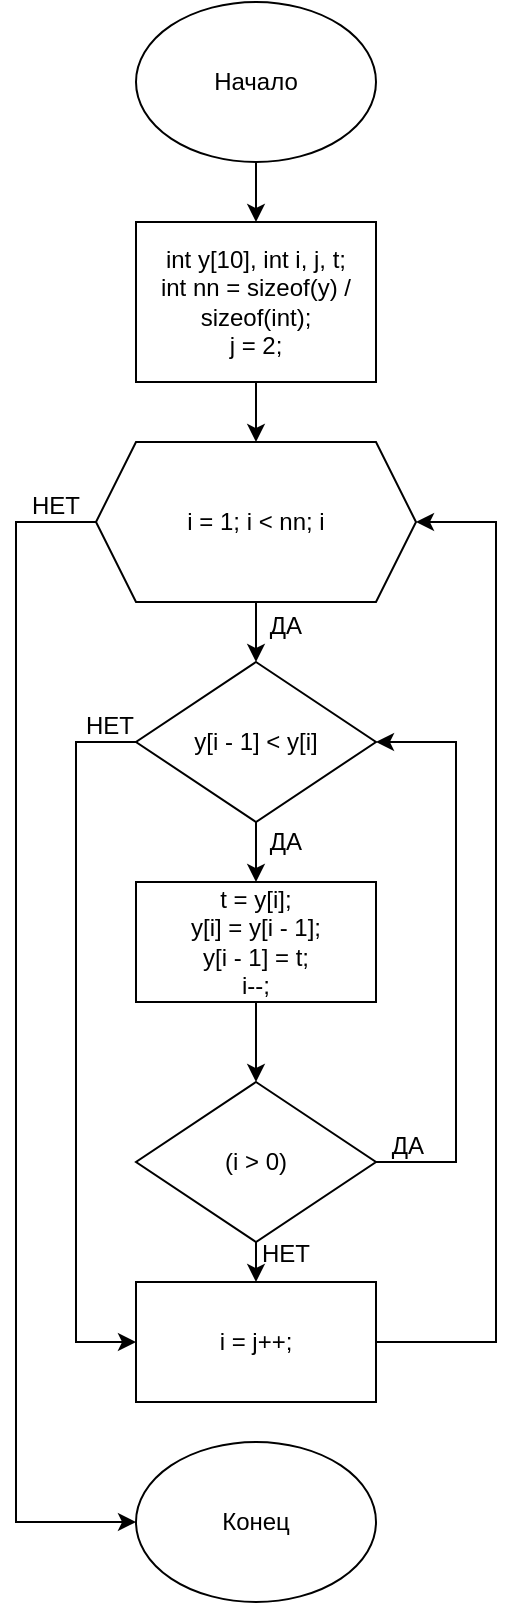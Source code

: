 <mxfile version="14.0.1" type="github">
  <diagram id="x4kDyp667V7Vz_rp1WIJ" name="Page-1">
    <mxGraphModel dx="782" dy="469" grid="1" gridSize="10" guides="1" tooltips="1" connect="1" arrows="1" fold="1" page="1" pageScale="1" pageWidth="827" pageHeight="1169" math="0" shadow="0">
      <root>
        <mxCell id="0" />
        <mxCell id="1" parent="0" />
        <mxCell id="rie95BTHwvW-ylOj8RGJ-9" style="edgeStyle=orthogonalEdgeStyle;rounded=0;orthogonalLoop=1;jettySize=auto;html=1;exitX=0.5;exitY=1;exitDx=0;exitDy=0;entryX=0.5;entryY=0;entryDx=0;entryDy=0;" edge="1" parent="1" source="rie95BTHwvW-ylOj8RGJ-1" target="rie95BTHwvW-ylOj8RGJ-2">
          <mxGeometry relative="1" as="geometry" />
        </mxCell>
        <mxCell id="rie95BTHwvW-ylOj8RGJ-1" value="" style="ellipse;whiteSpace=wrap;html=1;" vertex="1" parent="1">
          <mxGeometry x="280" y="20" width="120" height="80" as="geometry" />
        </mxCell>
        <mxCell id="rie95BTHwvW-ylOj8RGJ-10" style="edgeStyle=orthogonalEdgeStyle;rounded=0;orthogonalLoop=1;jettySize=auto;html=1;exitX=0.5;exitY=1;exitDx=0;exitDy=0;entryX=0.5;entryY=0;entryDx=0;entryDy=0;" edge="1" parent="1" source="rie95BTHwvW-ylOj8RGJ-2" target="rie95BTHwvW-ylOj8RGJ-3">
          <mxGeometry relative="1" as="geometry" />
        </mxCell>
        <mxCell id="rie95BTHwvW-ylOj8RGJ-2" value="" style="rounded=0;whiteSpace=wrap;html=1;" vertex="1" parent="1">
          <mxGeometry x="280" y="130" width="120" height="80" as="geometry" />
        </mxCell>
        <mxCell id="rie95BTHwvW-ylOj8RGJ-11" style="edgeStyle=orthogonalEdgeStyle;rounded=0;orthogonalLoop=1;jettySize=auto;html=1;exitX=0.5;exitY=1;exitDx=0;exitDy=0;entryX=0.5;entryY=0;entryDx=0;entryDy=0;" edge="1" parent="1" source="rie95BTHwvW-ylOj8RGJ-3" target="rie95BTHwvW-ylOj8RGJ-4">
          <mxGeometry relative="1" as="geometry" />
        </mxCell>
        <mxCell id="rie95BTHwvW-ylOj8RGJ-14" style="edgeStyle=orthogonalEdgeStyle;rounded=0;orthogonalLoop=1;jettySize=auto;html=1;exitX=0;exitY=0.5;exitDx=0;exitDy=0;entryX=0;entryY=0.5;entryDx=0;entryDy=0;" edge="1" parent="1" source="rie95BTHwvW-ylOj8RGJ-3" target="rie95BTHwvW-ylOj8RGJ-8">
          <mxGeometry relative="1" as="geometry">
            <Array as="points">
              <mxPoint x="220" y="280" />
              <mxPoint x="220" y="780" />
            </Array>
          </mxGeometry>
        </mxCell>
        <mxCell id="rie95BTHwvW-ylOj8RGJ-3" value="" style="shape=hexagon;perimeter=hexagonPerimeter2;whiteSpace=wrap;html=1;fixedSize=1;" vertex="1" parent="1">
          <mxGeometry x="260" y="240" width="160" height="80" as="geometry" />
        </mxCell>
        <mxCell id="rie95BTHwvW-ylOj8RGJ-12" style="edgeStyle=orthogonalEdgeStyle;rounded=0;orthogonalLoop=1;jettySize=auto;html=1;exitX=0.5;exitY=1;exitDx=0;exitDy=0;entryX=0.5;entryY=0;entryDx=0;entryDy=0;" edge="1" parent="1" source="rie95BTHwvW-ylOj8RGJ-4" target="rie95BTHwvW-ylOj8RGJ-5">
          <mxGeometry relative="1" as="geometry" />
        </mxCell>
        <mxCell id="rie95BTHwvW-ylOj8RGJ-15" style="edgeStyle=orthogonalEdgeStyle;rounded=0;orthogonalLoop=1;jettySize=auto;html=1;exitX=0;exitY=0.5;exitDx=0;exitDy=0;entryX=0;entryY=0.5;entryDx=0;entryDy=0;" edge="1" parent="1" source="rie95BTHwvW-ylOj8RGJ-4" target="rie95BTHwvW-ylOj8RGJ-7">
          <mxGeometry relative="1" as="geometry">
            <Array as="points">
              <mxPoint x="250" y="390" />
              <mxPoint x="250" y="690" />
            </Array>
          </mxGeometry>
        </mxCell>
        <mxCell id="rie95BTHwvW-ylOj8RGJ-4" value="" style="rhombus;whiteSpace=wrap;html=1;" vertex="1" parent="1">
          <mxGeometry x="280" y="350" width="120" height="80" as="geometry" />
        </mxCell>
        <mxCell id="rie95BTHwvW-ylOj8RGJ-13" style="edgeStyle=orthogonalEdgeStyle;rounded=0;orthogonalLoop=1;jettySize=auto;html=1;exitX=0.5;exitY=1;exitDx=0;exitDy=0;entryX=0.5;entryY=0;entryDx=0;entryDy=0;" edge="1" parent="1" source="rie95BTHwvW-ylOj8RGJ-5" target="rie95BTHwvW-ylOj8RGJ-6">
          <mxGeometry relative="1" as="geometry" />
        </mxCell>
        <mxCell id="rie95BTHwvW-ylOj8RGJ-5" value="" style="rounded=0;whiteSpace=wrap;html=1;" vertex="1" parent="1">
          <mxGeometry x="280" y="460" width="120" height="60" as="geometry" />
        </mxCell>
        <mxCell id="rie95BTHwvW-ylOj8RGJ-17" style="edgeStyle=orthogonalEdgeStyle;rounded=0;orthogonalLoop=1;jettySize=auto;html=1;exitX=1;exitY=0.5;exitDx=0;exitDy=0;entryX=1;entryY=0.5;entryDx=0;entryDy=0;" edge="1" parent="1" source="rie95BTHwvW-ylOj8RGJ-6" target="rie95BTHwvW-ylOj8RGJ-4">
          <mxGeometry relative="1" as="geometry">
            <Array as="points">
              <mxPoint x="440" y="600" />
              <mxPoint x="440" y="390" />
            </Array>
          </mxGeometry>
        </mxCell>
        <mxCell id="rie95BTHwvW-ylOj8RGJ-18" style="edgeStyle=orthogonalEdgeStyle;rounded=0;orthogonalLoop=1;jettySize=auto;html=1;exitX=0.5;exitY=1;exitDx=0;exitDy=0;entryX=0.5;entryY=0;entryDx=0;entryDy=0;" edge="1" parent="1" source="rie95BTHwvW-ylOj8RGJ-6" target="rie95BTHwvW-ylOj8RGJ-7">
          <mxGeometry relative="1" as="geometry" />
        </mxCell>
        <mxCell id="rie95BTHwvW-ylOj8RGJ-6" value="" style="rhombus;whiteSpace=wrap;html=1;" vertex="1" parent="1">
          <mxGeometry x="280" y="560" width="120" height="80" as="geometry" />
        </mxCell>
        <mxCell id="rie95BTHwvW-ylOj8RGJ-16" style="edgeStyle=orthogonalEdgeStyle;rounded=0;orthogonalLoop=1;jettySize=auto;html=1;exitX=1;exitY=0.5;exitDx=0;exitDy=0;entryX=1;entryY=0.5;entryDx=0;entryDy=0;" edge="1" parent="1" source="rie95BTHwvW-ylOj8RGJ-7" target="rie95BTHwvW-ylOj8RGJ-3">
          <mxGeometry relative="1" as="geometry">
            <Array as="points">
              <mxPoint x="460" y="690" />
              <mxPoint x="460" y="280" />
            </Array>
          </mxGeometry>
        </mxCell>
        <mxCell id="rie95BTHwvW-ylOj8RGJ-7" value="" style="rounded=0;whiteSpace=wrap;html=1;" vertex="1" parent="1">
          <mxGeometry x="280" y="660" width="120" height="60" as="geometry" />
        </mxCell>
        <mxCell id="rie95BTHwvW-ylOj8RGJ-8" value="" style="ellipse;whiteSpace=wrap;html=1;" vertex="1" parent="1">
          <mxGeometry x="280" y="740" width="120" height="80" as="geometry" />
        </mxCell>
        <mxCell id="rie95BTHwvW-ylOj8RGJ-19" value="Начало" style="text;html=1;strokeColor=none;fillColor=none;align=center;verticalAlign=middle;whiteSpace=wrap;rounded=0;" vertex="1" parent="1">
          <mxGeometry x="280" y="50" width="120" height="20" as="geometry" />
        </mxCell>
        <mxCell id="rie95BTHwvW-ylOj8RGJ-20" value="int y[10], int i, j, t;&lt;br&gt;int nn = sizeof(y) / sizeof(int);&lt;br&gt;j = 2;" style="text;html=1;strokeColor=none;fillColor=none;align=center;verticalAlign=middle;whiteSpace=wrap;rounded=0;" vertex="1" parent="1">
          <mxGeometry x="280" y="130" width="120" height="80" as="geometry" />
        </mxCell>
        <mxCell id="rie95BTHwvW-ylOj8RGJ-21" value="i = 1; i &amp;lt; nn; i" style="text;html=1;strokeColor=none;fillColor=none;align=center;verticalAlign=middle;whiteSpace=wrap;rounded=0;" vertex="1" parent="1">
          <mxGeometry x="270" y="260" width="140" height="40" as="geometry" />
        </mxCell>
        <mxCell id="rie95BTHwvW-ylOj8RGJ-22" value="y[i - 1] &amp;lt; y[i]" style="text;html=1;strokeColor=none;fillColor=none;align=center;verticalAlign=middle;whiteSpace=wrap;rounded=0;" vertex="1" parent="1">
          <mxGeometry x="300" y="380" width="80" height="20" as="geometry" />
        </mxCell>
        <mxCell id="rie95BTHwvW-ylOj8RGJ-23" value="&lt;div&gt;t = y[i];&lt;/div&gt;&lt;div&gt;&lt;span&gt;			&lt;/span&gt;y[i] = y[i - 1];&lt;/div&gt;&lt;div&gt;&lt;span&gt;			&lt;/span&gt;y[i - 1] = t;&lt;/div&gt;&lt;div&gt;&lt;span&gt;			&lt;/span&gt;i--;&lt;/div&gt;" style="text;html=1;strokeColor=none;fillColor=none;align=center;verticalAlign=middle;whiteSpace=wrap;rounded=0;" vertex="1" parent="1">
          <mxGeometry x="280" y="460" width="120" height="60" as="geometry" />
        </mxCell>
        <mxCell id="rie95BTHwvW-ylOj8RGJ-24" value="(i &amp;gt; 0)" style="text;html=1;strokeColor=none;fillColor=none;align=center;verticalAlign=middle;whiteSpace=wrap;rounded=0;" vertex="1" parent="1">
          <mxGeometry x="300" y="590" width="80" height="20" as="geometry" />
        </mxCell>
        <mxCell id="rie95BTHwvW-ylOj8RGJ-25" value="i = j++;" style="text;html=1;strokeColor=none;fillColor=none;align=center;verticalAlign=middle;whiteSpace=wrap;rounded=0;" vertex="1" parent="1">
          <mxGeometry x="280" y="660" width="120" height="60" as="geometry" />
        </mxCell>
        <mxCell id="rie95BTHwvW-ylOj8RGJ-26" value="Конец" style="text;html=1;strokeColor=none;fillColor=none;align=center;verticalAlign=middle;whiteSpace=wrap;rounded=0;" vertex="1" parent="1">
          <mxGeometry x="290" y="770" width="100" height="20" as="geometry" />
        </mxCell>
        <mxCell id="rie95BTHwvW-ylOj8RGJ-27" value="НЕТ" style="text;html=1;strokeColor=none;fillColor=none;align=center;verticalAlign=middle;whiteSpace=wrap;rounded=0;" vertex="1" parent="1">
          <mxGeometry x="220" y="262" width="40" height="20" as="geometry" />
        </mxCell>
        <mxCell id="rie95BTHwvW-ylOj8RGJ-28" value="ДА" style="text;html=1;strokeColor=none;fillColor=none;align=center;verticalAlign=middle;whiteSpace=wrap;rounded=0;" vertex="1" parent="1">
          <mxGeometry x="335" y="322" width="40" height="20" as="geometry" />
        </mxCell>
        <mxCell id="rie95BTHwvW-ylOj8RGJ-29" value="НЕТ" style="text;html=1;strokeColor=none;fillColor=none;align=center;verticalAlign=middle;whiteSpace=wrap;rounded=0;" vertex="1" parent="1">
          <mxGeometry x="247" y="372" width="40" height="20" as="geometry" />
        </mxCell>
        <mxCell id="rie95BTHwvW-ylOj8RGJ-30" value="ДА" style="text;html=1;strokeColor=none;fillColor=none;align=center;verticalAlign=middle;whiteSpace=wrap;rounded=0;" vertex="1" parent="1">
          <mxGeometry x="335" y="430" width="40" height="20" as="geometry" />
        </mxCell>
        <mxCell id="rie95BTHwvW-ylOj8RGJ-31" value="НЕТ" style="text;html=1;strokeColor=none;fillColor=none;align=center;verticalAlign=middle;whiteSpace=wrap;rounded=0;" vertex="1" parent="1">
          <mxGeometry x="335" y="636" width="40" height="20" as="geometry" />
        </mxCell>
        <mxCell id="rie95BTHwvW-ylOj8RGJ-32" value="ДА" style="text;html=1;strokeColor=none;fillColor=none;align=center;verticalAlign=middle;whiteSpace=wrap;rounded=0;" vertex="1" parent="1">
          <mxGeometry x="396" y="582" width="40" height="20" as="geometry" />
        </mxCell>
      </root>
    </mxGraphModel>
  </diagram>
</mxfile>
